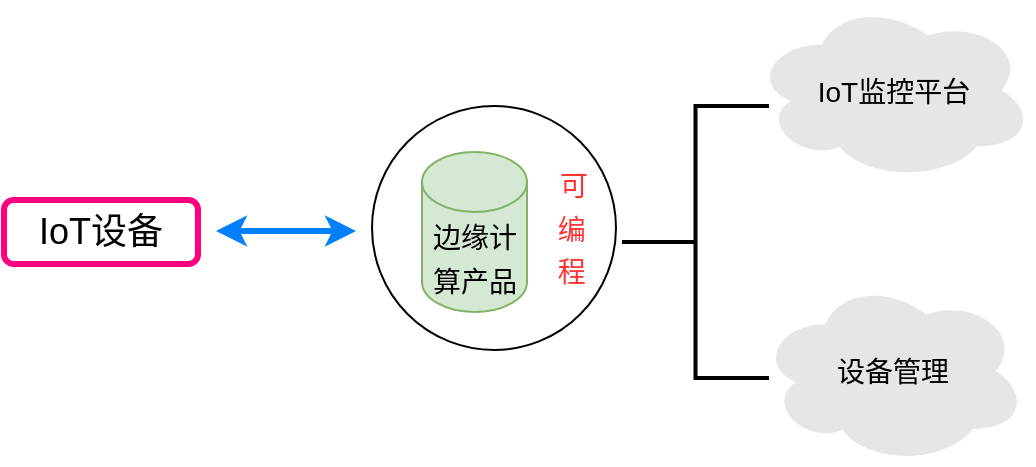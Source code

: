 <mxfile version="15.6.6" type="github">
  <diagram id="kzo3YNm_NukJL_NIjrdw" name="Page-1">
    <mxGraphModel dx="1038" dy="580" grid="0" gridSize="10" guides="1" tooltips="1" connect="1" arrows="1" fold="1" page="1" pageScale="1" pageWidth="827" pageHeight="1169" math="0" shadow="0">
      <root>
        <mxCell id="0" />
        <mxCell id="1" parent="0" />
        <mxCell id="5lSnz6qu_hnjuUwqikMa-1" value="&lt;font style=&quot;font-size: 18px&quot;&gt;IoT设备&lt;/font&gt;" style="rounded=1;whiteSpace=wrap;html=1;strokeColor=#FF0080;strokeWidth=3;fillColor=default;fontColor=default;" parent="1" vertex="1">
          <mxGeometry x="59" y="301" width="97" height="32" as="geometry" />
        </mxCell>
        <mxCell id="5lSnz6qu_hnjuUwqikMa-3" value="&amp;nbsp; &amp;nbsp; &amp;nbsp; &amp;nbsp; &amp;nbsp; &amp;nbsp; &amp;nbsp; &amp;nbsp;&lt;font color=&quot;#ff3333&quot;&gt;&amp;nbsp;&lt;font style=&quot;font-size: 14px&quot;&gt;可&lt;br&gt;&amp;nbsp; &amp;nbsp; &amp;nbsp; &amp;nbsp; &amp;nbsp; &amp;nbsp; &amp;nbsp; &amp;nbsp; &amp;nbsp; &amp;nbsp; 编&lt;br&gt;&amp;nbsp; &amp;nbsp; &amp;nbsp; &amp;nbsp; &amp;nbsp; &amp;nbsp; &amp;nbsp; &amp;nbsp; &amp;nbsp; &amp;nbsp; 程&lt;/font&gt;&lt;/font&gt;" style="ellipse;whiteSpace=wrap;html=1;aspect=fixed;fontSize=18;" parent="1" vertex="1">
          <mxGeometry x="243" y="254" width="122" height="122" as="geometry" />
        </mxCell>
        <mxCell id="5lSnz6qu_hnjuUwqikMa-4" value="&lt;font style=&quot;font-size: 14px&quot;&gt;边缘计算产品&lt;/font&gt;" style="shape=cylinder3;whiteSpace=wrap;html=1;boundedLbl=1;backgroundOutline=1;size=15;fontSize=18;fillColor=#d5e8d4;strokeColor=#82b366;" parent="1" vertex="1">
          <mxGeometry x="268" y="277" width="52.5" height="80" as="geometry" />
        </mxCell>
        <mxCell id="5lSnz6qu_hnjuUwqikMa-8" value="&lt;font color=&quot;#000000&quot;&gt;IoT监控平台&lt;/font&gt;" style="ellipse;shape=cloud;whiteSpace=wrap;html=1;fontSize=14;fontColor=#FF3333;strokeColor=#E6E6E6;strokeWidth=3;fillColor=#E6E6E6;" parent="1" vertex="1">
          <mxGeometry x="434.5" y="203" width="138" height="87" as="geometry" />
        </mxCell>
        <mxCell id="5lSnz6qu_hnjuUwqikMa-9" value="&lt;font color=&quot;#000000&quot;&gt;设备管理&lt;/font&gt;" style="ellipse;shape=cloud;whiteSpace=wrap;html=1;fontSize=14;fontColor=#FF3333;strokeColor=#E6E6E6;strokeWidth=3;fillColor=#E6E6E6;" parent="1" vertex="1">
          <mxGeometry x="438" y="342" width="131" height="90" as="geometry" />
        </mxCell>
        <mxCell id="5lSnz6qu_hnjuUwqikMa-11" value="" style="strokeWidth=2;html=1;shape=mxgraph.flowchart.annotation_2;align=left;labelPosition=right;pointerEvents=1;fontSize=14;fontColor=#000000;fillColor=#E6E6E6;" parent="1" vertex="1">
          <mxGeometry x="368" y="254" width="73.5" height="136" as="geometry" />
        </mxCell>
        <mxCell id="0sLQsCOu0IuTzUsb4vS0-1" value="" style="endArrow=classic;startArrow=classic;html=1;rounded=0;labelBackgroundColor=default;fontSize=18;fontColor=default;strokeColor=#007FFF;strokeWidth=3;" edge="1" parent="1">
          <mxGeometry width="50" height="50" relative="1" as="geometry">
            <mxPoint x="165" y="316.5" as="sourcePoint" />
            <mxPoint x="235" y="316.5" as="targetPoint" />
          </mxGeometry>
        </mxCell>
      </root>
    </mxGraphModel>
  </diagram>
</mxfile>
